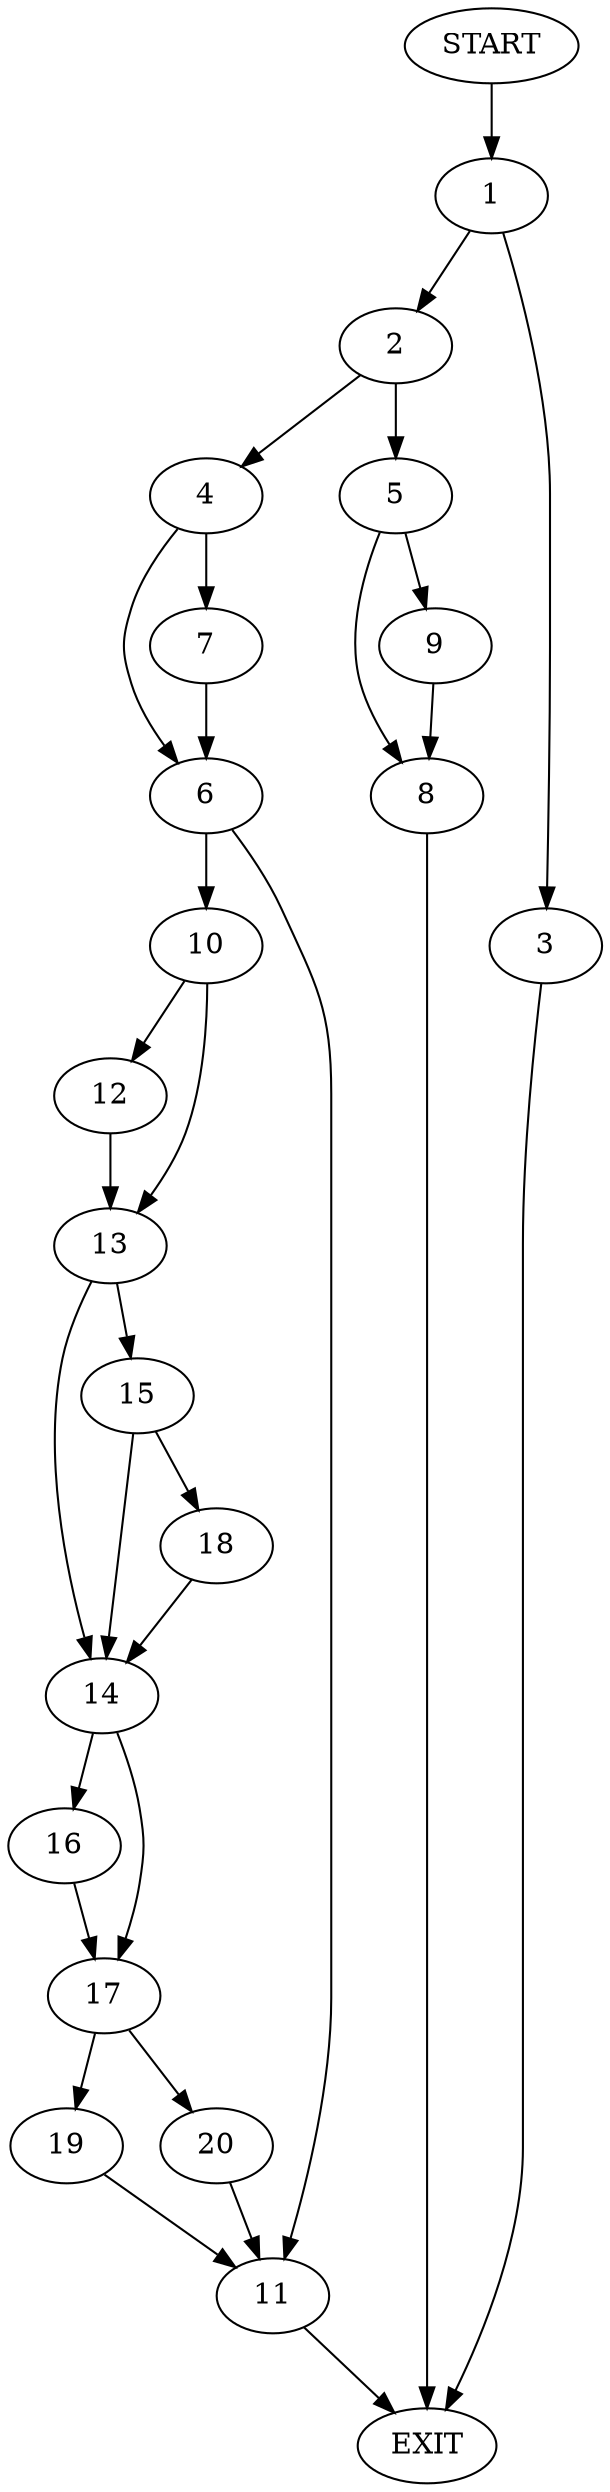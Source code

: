 digraph {
0 [label="START"]
21 [label="EXIT"]
0 -> 1
1 -> 2
1 -> 3
2 -> 4
2 -> 5
3 -> 21
4 -> 6
4 -> 7
5 -> 8
5 -> 9
8 -> 21
9 -> 8
6 -> 10
6 -> 11
7 -> 6
11 -> 21
10 -> 12
10 -> 13
13 -> 14
13 -> 15
12 -> 13
14 -> 16
14 -> 17
15 -> 14
15 -> 18
18 -> 14
16 -> 17
17 -> 19
17 -> 20
20 -> 11
19 -> 11
}
